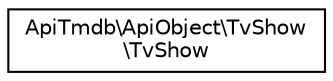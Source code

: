 digraph "Graphical Class Hierarchy"
{
  edge [fontname="Helvetica",fontsize="10",labelfontname="Helvetica",labelfontsize="10"];
  node [fontname="Helvetica",fontsize="10",shape=record];
  rankdir="LR";
  Node0 [label="ApiTmdb\\ApiObject\\TvShow\l\\TvShow",height=0.2,width=0.4,color="black", fillcolor="white", style="filled",URL="$classApiTmdb_1_1ApiObject_1_1TvShow_1_1TvShow.html"];
}
